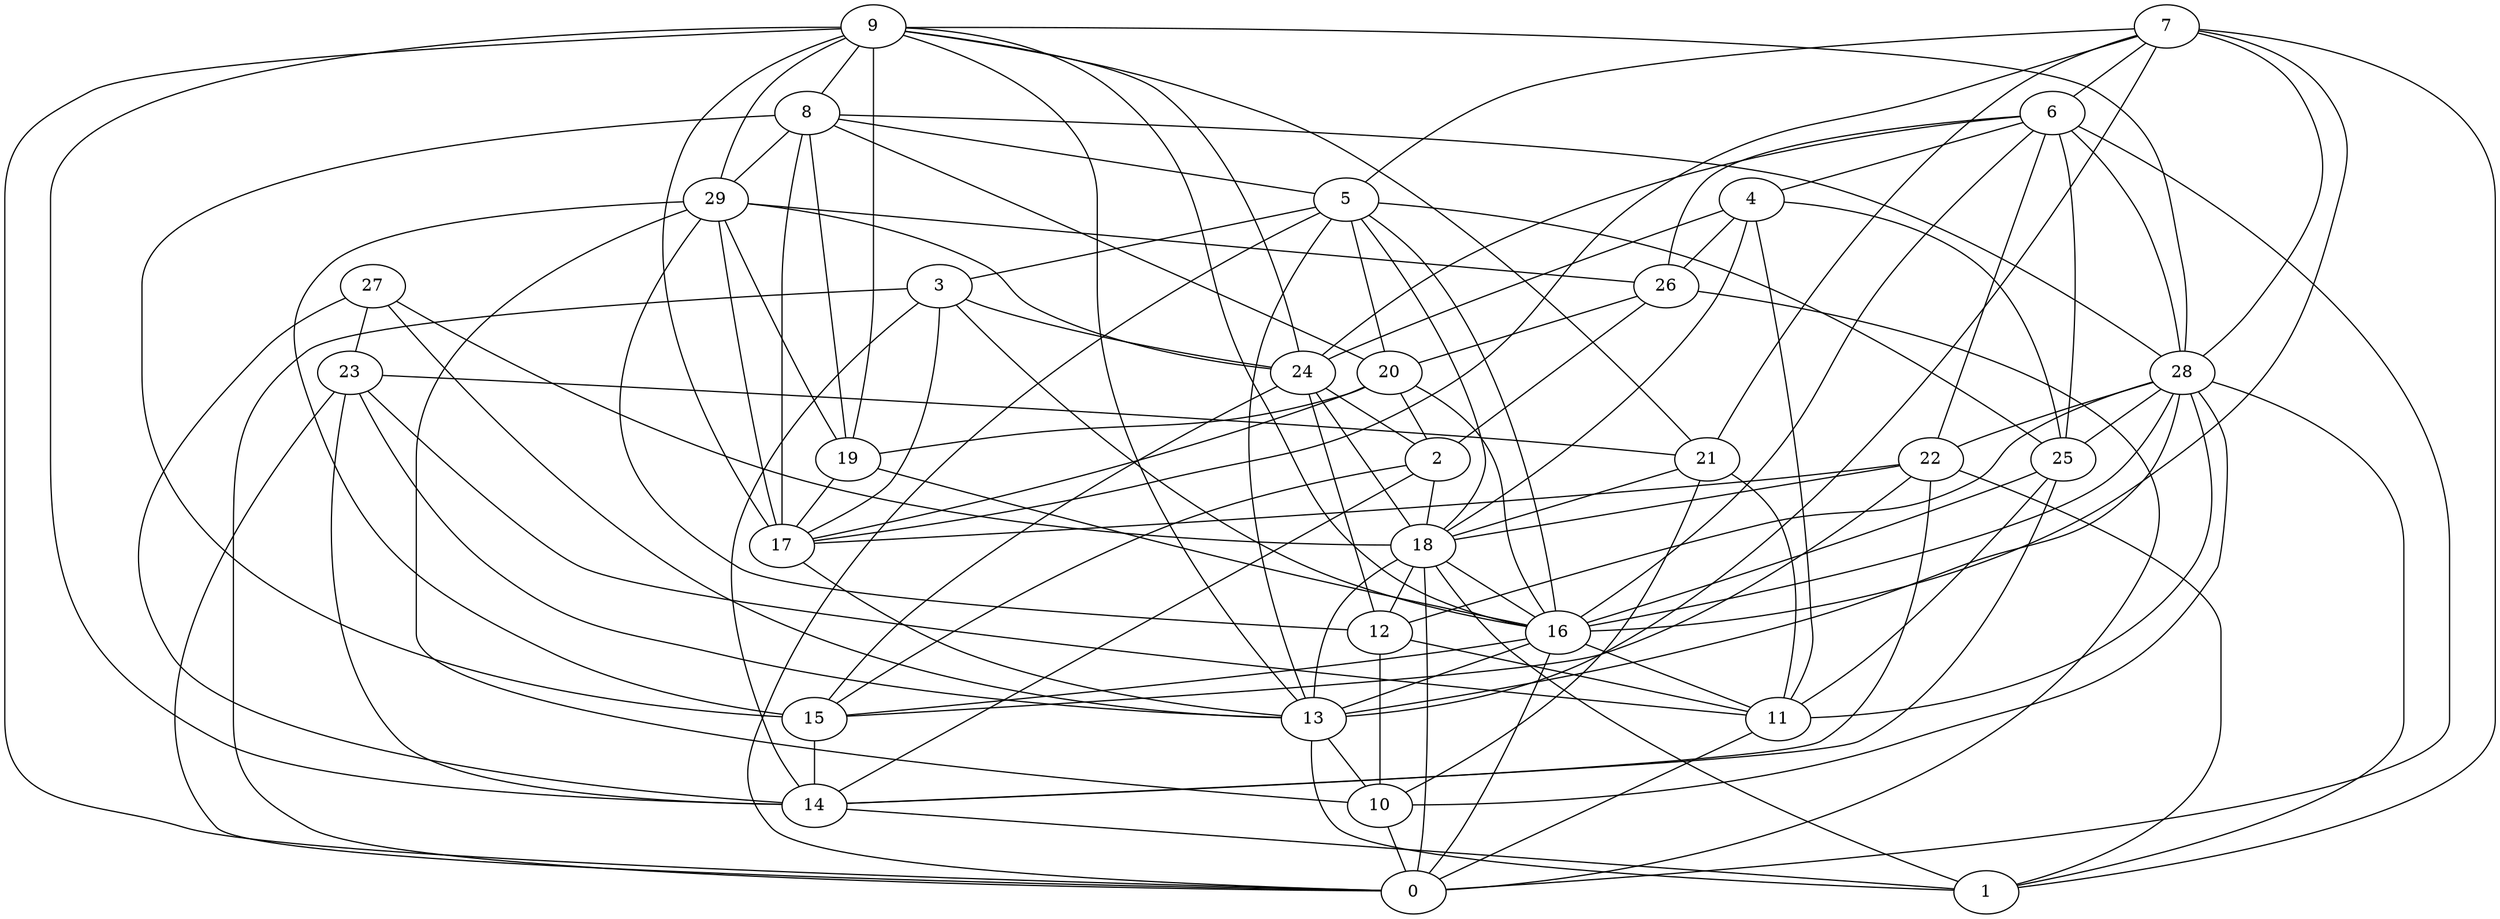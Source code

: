 digraph GG_graph {

subgraph G_graph {
edge [color = black]
"28" -> "12" [dir = none]
"28" -> "11" [dir = none]
"28" -> "10" [dir = none]
"25" -> "14" [dir = none]
"8" -> "5" [dir = none]
"8" -> "28" [dir = none]
"8" -> "17" [dir = none]
"8" -> "29" [dir = none]
"16" -> "15" [dir = none]
"29" -> "17" [dir = none]
"13" -> "10" [dir = none]
"13" -> "1" [dir = none]
"18" -> "12" [dir = none]
"18" -> "13" [dir = none]
"18" -> "16" [dir = none]
"18" -> "1" [dir = none]
"11" -> "0" [dir = none]
"22" -> "1" [dir = none]
"22" -> "14" [dir = none]
"9" -> "14" [dir = none]
"9" -> "16" [dir = none]
"9" -> "13" [dir = none]
"9" -> "28" [dir = none]
"9" -> "17" [dir = none]
"17" -> "13" [dir = none]
"24" -> "15" [dir = none]
"24" -> "18" [dir = none]
"24" -> "12" [dir = none]
"24" -> "2" [dir = none]
"4" -> "26" [dir = none]
"4" -> "18" [dir = none]
"4" -> "11" [dir = none]
"27" -> "14" [dir = none]
"27" -> "18" [dir = none]
"27" -> "23" [dir = none]
"7" -> "6" [dir = none]
"7" -> "1" [dir = none]
"7" -> "13" [dir = none]
"7" -> "17" [dir = none]
"10" -> "0" [dir = none]
"20" -> "19" [dir = none]
"20" -> "2" [dir = none]
"21" -> "10" [dir = none]
"21" -> "18" [dir = none]
"23" -> "13" [dir = none]
"23" -> "0" [dir = none]
"3" -> "14" [dir = none]
"6" -> "16" [dir = none]
"6" -> "28" [dir = none]
"6" -> "26" [dir = none]
"19" -> "16" [dir = none]
"14" -> "1" [dir = none]
"26" -> "2" [dir = none]
"5" -> "3" [dir = none]
"5" -> "25" [dir = none]
"5" -> "20" [dir = none]
"5" -> "13" [dir = none]
"5" -> "16" [dir = none]
"9" -> "29" [dir = none]
"23" -> "14" [dir = none]
"29" -> "15" [dir = none]
"22" -> "17" [dir = none]
"6" -> "24" [dir = none]
"27" -> "13" [dir = none]
"8" -> "19" [dir = none]
"20" -> "16" [dir = none]
"8" -> "20" [dir = none]
"25" -> "11" [dir = none]
"26" -> "20" [dir = none]
"5" -> "18" [dir = none]
"7" -> "28" [dir = none]
"25" -> "16" [dir = none]
"12" -> "11" [dir = none]
"2" -> "15" [dir = none]
"4" -> "24" [dir = none]
"28" -> "16" [dir = none]
"7" -> "21" [dir = none]
"29" -> "24" [dir = none]
"16" -> "13" [dir = none]
"9" -> "8" [dir = none]
"2" -> "14" [dir = none]
"29" -> "19" [dir = none]
"9" -> "21" [dir = none]
"7" -> "5" [dir = none]
"8" -> "15" [dir = none]
"16" -> "0" [dir = none]
"5" -> "0" [dir = none]
"15" -> "14" [dir = none]
"9" -> "0" [dir = none]
"6" -> "4" [dir = none]
"28" -> "22" [dir = none]
"18" -> "0" [dir = none]
"3" -> "0" [dir = none]
"3" -> "24" [dir = none]
"4" -> "25" [dir = none]
"22" -> "15" [dir = none]
"23" -> "21" [dir = none]
"6" -> "0" [dir = none]
"22" -> "18" [dir = none]
"29" -> "26" [dir = none]
"28" -> "25" [dir = none]
"6" -> "22" [dir = none]
"19" -> "17" [dir = none]
"2" -> "18" [dir = none]
"26" -> "0" [dir = none]
"3" -> "16" [dir = none]
"23" -> "11" [dir = none]
"28" -> "13" [dir = none]
"9" -> "19" [dir = none]
"6" -> "25" [dir = none]
"7" -> "16" [dir = none]
"28" -> "1" [dir = none]
"3" -> "17" [dir = none]
"9" -> "24" [dir = none]
"21" -> "11" [dir = none]
"16" -> "11" [dir = none]
"20" -> "17" [dir = none]
"29" -> "12" [dir = none]
"12" -> "10" [dir = none]
"29" -> "10" [dir = none]
}

}
